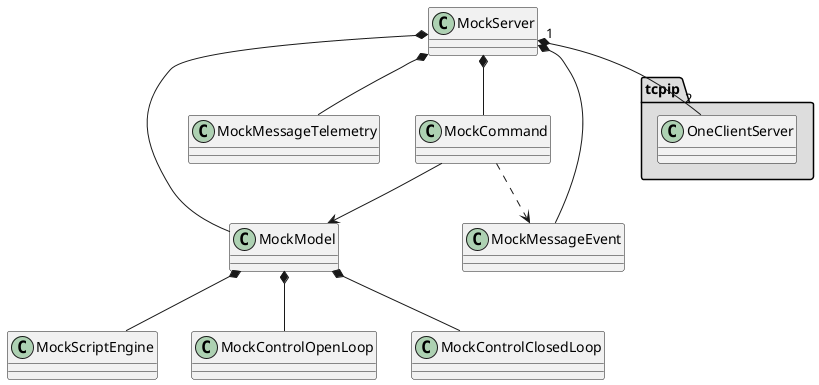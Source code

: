 @startuml
package "tcpip" #DDDDDD {
  class OneClientServer
}

MockServer "1" *-- "2" OneClientServer
MockServer *-- MockModel
MockServer *-- MockMessageTelemetry
MockServer *-- MockMessageEvent
MockServer *-- MockCommand

MockCommand ..> MockMessageEvent
MockCommand --> MockModel

MockModel *-- MockScriptEngine
MockModel *-- MockControlOpenLoop
MockModel *-- MockControlClosedLoop

@enduml
